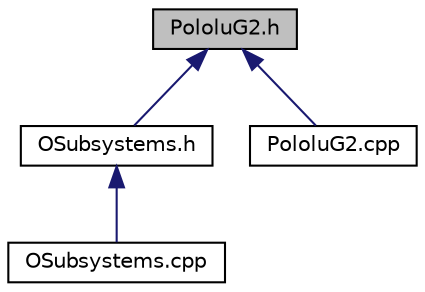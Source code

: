 digraph "PololuG2.h"
{
  edge [fontname="Helvetica",fontsize="10",labelfontname="Helvetica",labelfontsize="10"];
  node [fontname="Helvetica",fontsize="10",shape=record];
  Node1 [label="PololuG2.h",height=0.2,width=0.4,color="black", fillcolor="grey75", style="filled", fontcolor="black"];
  Node1 -> Node2 [dir="back",color="midnightblue",fontsize="10",style="solid",fontname="Helvetica"];
  Node2 [label="OSubsystems.h",height=0.2,width=0.4,color="black", fillcolor="white", style="filled",URL="$OSubsystems_8h.html"];
  Node2 -> Node3 [dir="back",color="midnightblue",fontsize="10",style="solid",fontname="Helvetica"];
  Node3 [label="OSubsystems.cpp",height=0.2,width=0.4,color="black", fillcolor="white", style="filled",URL="$OSubsystems_8cpp.html"];
  Node1 -> Node4 [dir="back",color="midnightblue",fontsize="10",style="solid",fontname="Helvetica"];
  Node4 [label="PololuG2.cpp",height=0.2,width=0.4,color="black", fillcolor="white", style="filled",URL="$PololuG2_8cpp.html"];
}
